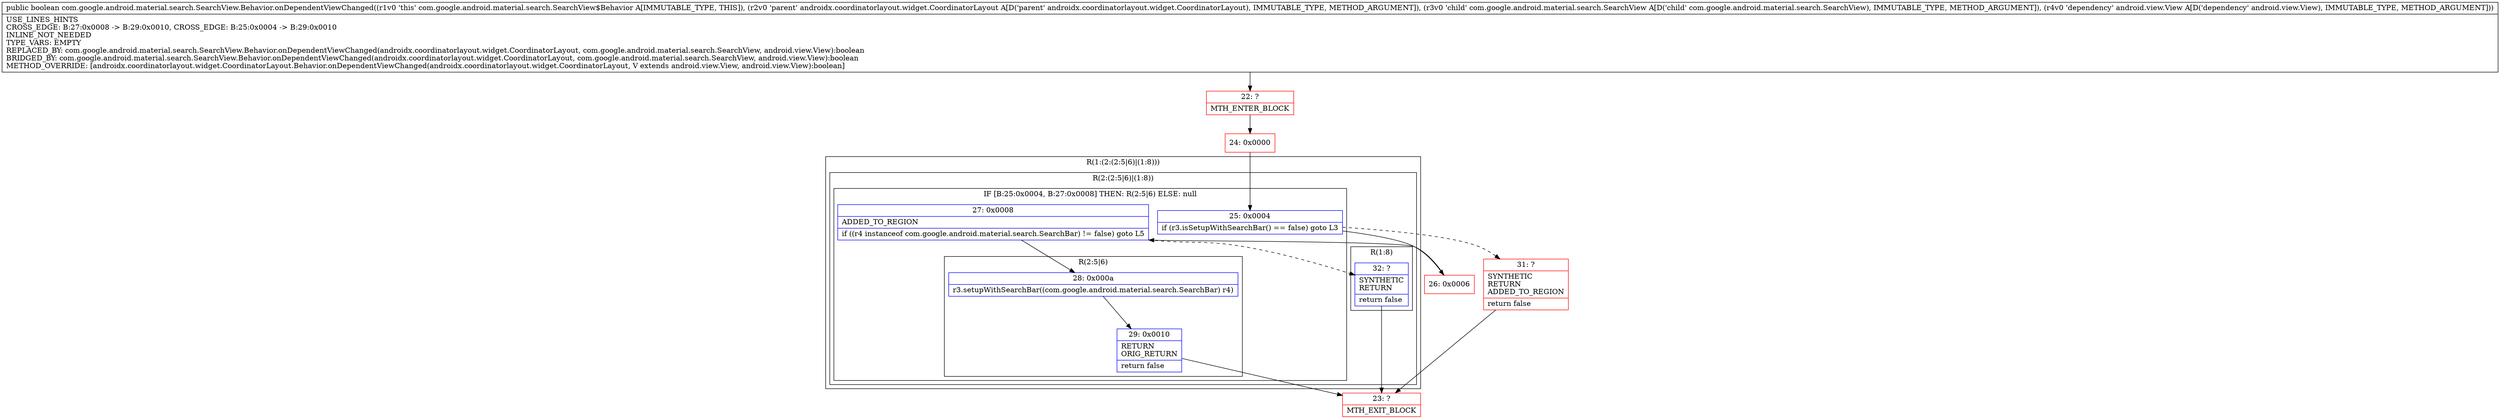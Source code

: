digraph "CFG forcom.google.android.material.search.SearchView.Behavior.onDependentViewChanged(Landroidx\/coordinatorlayout\/widget\/CoordinatorLayout;Lcom\/google\/android\/material\/search\/SearchView;Landroid\/view\/View;)Z" {
subgraph cluster_Region_942530382 {
label = "R(1:(2:(2:5|6)|(1:8)))";
node [shape=record,color=blue];
subgraph cluster_Region_321542637 {
label = "R(2:(2:5|6)|(1:8))";
node [shape=record,color=blue];
subgraph cluster_IfRegion_2096462663 {
label = "IF [B:25:0x0004, B:27:0x0008] THEN: R(2:5|6) ELSE: null";
node [shape=record,color=blue];
Node_25 [shape=record,label="{25\:\ 0x0004|if (r3.isSetupWithSearchBar() == false) goto L3\l}"];
Node_27 [shape=record,label="{27\:\ 0x0008|ADDED_TO_REGION\l|if ((r4 instanceof com.google.android.material.search.SearchBar) != false) goto L5\l}"];
subgraph cluster_Region_1161681331 {
label = "R(2:5|6)";
node [shape=record,color=blue];
Node_28 [shape=record,label="{28\:\ 0x000a|r3.setupWithSearchBar((com.google.android.material.search.SearchBar) r4)\l}"];
Node_29 [shape=record,label="{29\:\ 0x0010|RETURN\lORIG_RETURN\l|return false\l}"];
}
}
subgraph cluster_Region_322742773 {
label = "R(1:8)";
node [shape=record,color=blue];
Node_32 [shape=record,label="{32\:\ ?|SYNTHETIC\lRETURN\l|return false\l}"];
}
}
}
Node_22 [shape=record,color=red,label="{22\:\ ?|MTH_ENTER_BLOCK\l}"];
Node_24 [shape=record,color=red,label="{24\:\ 0x0000}"];
Node_26 [shape=record,color=red,label="{26\:\ 0x0006}"];
Node_23 [shape=record,color=red,label="{23\:\ ?|MTH_EXIT_BLOCK\l}"];
Node_31 [shape=record,color=red,label="{31\:\ ?|SYNTHETIC\lRETURN\lADDED_TO_REGION\l|return false\l}"];
MethodNode[shape=record,label="{public boolean com.google.android.material.search.SearchView.Behavior.onDependentViewChanged((r1v0 'this' com.google.android.material.search.SearchView$Behavior A[IMMUTABLE_TYPE, THIS]), (r2v0 'parent' androidx.coordinatorlayout.widget.CoordinatorLayout A[D('parent' androidx.coordinatorlayout.widget.CoordinatorLayout), IMMUTABLE_TYPE, METHOD_ARGUMENT]), (r3v0 'child' com.google.android.material.search.SearchView A[D('child' com.google.android.material.search.SearchView), IMMUTABLE_TYPE, METHOD_ARGUMENT]), (r4v0 'dependency' android.view.View A[D('dependency' android.view.View), IMMUTABLE_TYPE, METHOD_ARGUMENT]))  | USE_LINES_HINTS\lCROSS_EDGE: B:27:0x0008 \-\> B:29:0x0010, CROSS_EDGE: B:25:0x0004 \-\> B:29:0x0010\lINLINE_NOT_NEEDED\lTYPE_VARS: EMPTY\lREPLACED_BY: com.google.android.material.search.SearchView.Behavior.onDependentViewChanged(androidx.coordinatorlayout.widget.CoordinatorLayout, com.google.android.material.search.SearchView, android.view.View):boolean\lBRIDGED_BY: com.google.android.material.search.SearchView.Behavior.onDependentViewChanged(androidx.coordinatorlayout.widget.CoordinatorLayout, com.google.android.material.search.SearchView, android.view.View):boolean\lMETHOD_OVERRIDE: [androidx.coordinatorlayout.widget.CoordinatorLayout.Behavior.onDependentViewChanged(androidx.coordinatorlayout.widget.CoordinatorLayout, V extends android.view.View, android.view.View):boolean]\l}"];
MethodNode -> Node_22;Node_25 -> Node_26;
Node_25 -> Node_31[style=dashed];
Node_27 -> Node_28;
Node_27 -> Node_32[style=dashed];
Node_28 -> Node_29;
Node_29 -> Node_23;
Node_32 -> Node_23;
Node_22 -> Node_24;
Node_24 -> Node_25;
Node_26 -> Node_27;
Node_31 -> Node_23;
}

